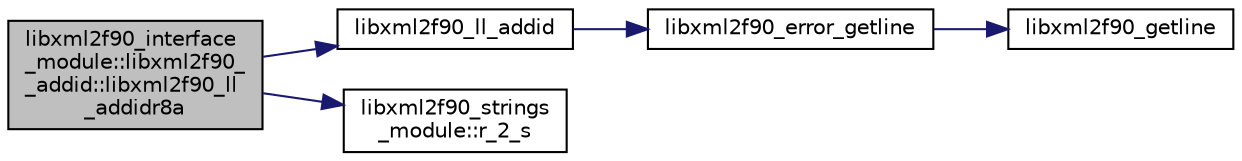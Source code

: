 digraph "libxml2f90_interface_module::libxml2f90__addid::libxml2f90_ll_addidr8a"
{
 // LATEX_PDF_SIZE
  edge [fontname="Helvetica",fontsize="10",labelfontname="Helvetica",labelfontsize="10"];
  node [fontname="Helvetica",fontsize="10",shape=record];
  rankdir="LR";
  Node1 [label="libxml2f90_interface\l_module::libxml2f90_\l_addid::libxml2f90_ll\l_addidr8a",height=0.2,width=0.4,color="black", fillcolor="grey75", style="filled", fontcolor="black",tooltip=" "];
  Node1 -> Node2 [color="midnightblue",fontsize="10",style="solid",fontname="Helvetica"];
  Node2 [label="libxml2f90_ll_addid",height=0.2,width=0.4,color="black", fillcolor="white", style="filled",URL="$libxml2f90_8f90__pp_8f90.html#aedf302b29e22ba3b7312a7650ac0134b",tooltip=" "];
  Node2 -> Node3 [color="midnightblue",fontsize="10",style="solid",fontname="Helvetica"];
  Node3 [label="libxml2f90_error_getline",height=0.2,width=0.4,color="black", fillcolor="white", style="filled",URL="$libxml2f90_8f90__pp_8f90.html#ae1a542a061a5705a796b5373b0dcaf1b",tooltip=" "];
  Node3 -> Node4 [color="midnightblue",fontsize="10",style="solid",fontname="Helvetica"];
  Node4 [label="libxml2f90_getline",height=0.2,width=0.4,color="black", fillcolor="white", style="filled",URL="$libxml2f90_8f90__pp_8f90.html#abef5a4be7710d60ad11aab5a59fe5325",tooltip=" "];
  Node1 -> Node5 [color="midnightblue",fontsize="10",style="solid",fontname="Helvetica"];
  Node5 [label="libxml2f90_strings\l_module::r_2_s",height=0.2,width=0.4,color="black", fillcolor="white", style="filled",URL="$namespacelibxml2f90__strings__module.html#a3e162b5f18f39c8769659ce67d2357a4",tooltip=" "];
}
